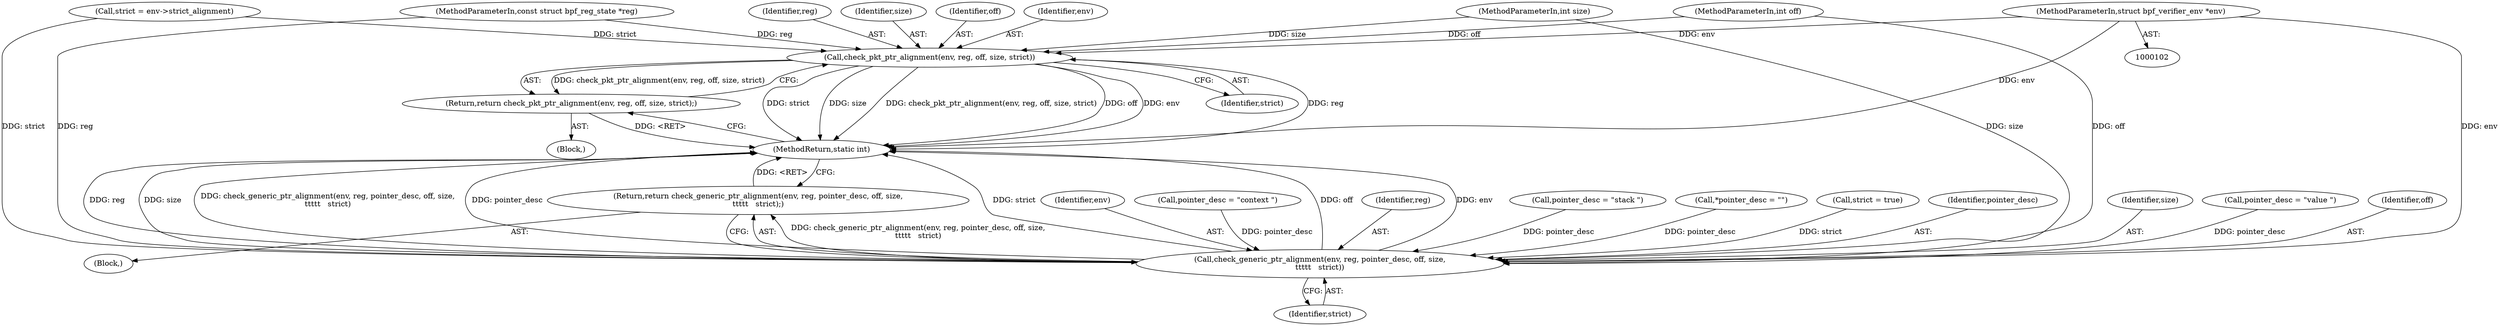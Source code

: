 digraph "0_linux_a5ec6ae161d72f01411169a938fa5f8baea16e8f@pointer" {
"1000103" [label="(MethodParameterIn,struct bpf_verifier_env *env)"];
"1000126" [label="(Call,check_pkt_ptr_alignment(env, reg, off, size, strict))"];
"1000125" [label="(Return,return check_pkt_ptr_alignment(env, reg, off, size, strict);)"];
"1000153" [label="(Call,check_generic_ptr_alignment(env, reg, pointer_desc, off, size,\n\t\t\t\t\t   strict))"];
"1000152" [label="(Return,return check_generic_ptr_alignment(env, reg, pointer_desc, off, size,\n\t\t\t\t\t   strict);)"];
"1000154" [label="(Identifier,env)"];
"1000128" [label="(Identifier,reg)"];
"1000138" [label="(Call,pointer_desc = \"context \")"];
"1000109" [label="(Call,strict = env->strict_alignment)"];
"1000155" [label="(Identifier,reg)"];
"1000122" [label="(Block,)"];
"1000152" [label="(Return,return check_generic_ptr_alignment(env, reg, pointer_desc, off, size,\n\t\t\t\t\t   strict);)"];
"1000159" [label="(Identifier,strict)"];
"1000125" [label="(Return,return check_pkt_ptr_alignment(env, reg, off, size, strict);)"];
"1000131" [label="(Identifier,strict)"];
"1000104" [label="(MethodParameterIn,const struct bpf_reg_state *reg)"];
"1000153" [label="(Call,check_generic_ptr_alignment(env, reg, pointer_desc, off, size,\n\t\t\t\t\t   strict))"];
"1000143" [label="(Call,pointer_desc = \"stack \")"];
"1000107" [label="(Block,)"];
"1000160" [label="(MethodReturn,static int)"];
"1000127" [label="(Identifier,env)"];
"1000115" [label="(Call,*pointer_desc = \"\")"];
"1000146" [label="(Call,strict = true)"];
"1000156" [label="(Identifier,pointer_desc)"];
"1000106" [label="(MethodParameterIn,int size)"];
"1000105" [label="(MethodParameterIn,int off)"];
"1000158" [label="(Identifier,size)"];
"1000133" [label="(Call,pointer_desc = \"value \")"];
"1000103" [label="(MethodParameterIn,struct bpf_verifier_env *env)"];
"1000130" [label="(Identifier,size)"];
"1000126" [label="(Call,check_pkt_ptr_alignment(env, reg, off, size, strict))"];
"1000129" [label="(Identifier,off)"];
"1000157" [label="(Identifier,off)"];
"1000103" -> "1000102"  [label="AST: "];
"1000103" -> "1000160"  [label="DDG: env"];
"1000103" -> "1000126"  [label="DDG: env"];
"1000103" -> "1000153"  [label="DDG: env"];
"1000126" -> "1000125"  [label="AST: "];
"1000126" -> "1000131"  [label="CFG: "];
"1000127" -> "1000126"  [label="AST: "];
"1000128" -> "1000126"  [label="AST: "];
"1000129" -> "1000126"  [label="AST: "];
"1000130" -> "1000126"  [label="AST: "];
"1000131" -> "1000126"  [label="AST: "];
"1000125" -> "1000126"  [label="CFG: "];
"1000126" -> "1000160"  [label="DDG: strict"];
"1000126" -> "1000160"  [label="DDG: size"];
"1000126" -> "1000160"  [label="DDG: check_pkt_ptr_alignment(env, reg, off, size, strict)"];
"1000126" -> "1000160"  [label="DDG: off"];
"1000126" -> "1000160"  [label="DDG: env"];
"1000126" -> "1000160"  [label="DDG: reg"];
"1000126" -> "1000125"  [label="DDG: check_pkt_ptr_alignment(env, reg, off, size, strict)"];
"1000104" -> "1000126"  [label="DDG: reg"];
"1000105" -> "1000126"  [label="DDG: off"];
"1000106" -> "1000126"  [label="DDG: size"];
"1000109" -> "1000126"  [label="DDG: strict"];
"1000125" -> "1000122"  [label="AST: "];
"1000160" -> "1000125"  [label="CFG: "];
"1000125" -> "1000160"  [label="DDG: <RET>"];
"1000153" -> "1000152"  [label="AST: "];
"1000153" -> "1000159"  [label="CFG: "];
"1000154" -> "1000153"  [label="AST: "];
"1000155" -> "1000153"  [label="AST: "];
"1000156" -> "1000153"  [label="AST: "];
"1000157" -> "1000153"  [label="AST: "];
"1000158" -> "1000153"  [label="AST: "];
"1000159" -> "1000153"  [label="AST: "];
"1000152" -> "1000153"  [label="CFG: "];
"1000153" -> "1000160"  [label="DDG: strict"];
"1000153" -> "1000160"  [label="DDG: off"];
"1000153" -> "1000160"  [label="DDG: env"];
"1000153" -> "1000160"  [label="DDG: reg"];
"1000153" -> "1000160"  [label="DDG: size"];
"1000153" -> "1000160"  [label="DDG: check_generic_ptr_alignment(env, reg, pointer_desc, off, size,\n\t\t\t\t\t   strict)"];
"1000153" -> "1000160"  [label="DDG: pointer_desc"];
"1000153" -> "1000152"  [label="DDG: check_generic_ptr_alignment(env, reg, pointer_desc, off, size,\n\t\t\t\t\t   strict)"];
"1000104" -> "1000153"  [label="DDG: reg"];
"1000138" -> "1000153"  [label="DDG: pointer_desc"];
"1000115" -> "1000153"  [label="DDG: pointer_desc"];
"1000143" -> "1000153"  [label="DDG: pointer_desc"];
"1000133" -> "1000153"  [label="DDG: pointer_desc"];
"1000105" -> "1000153"  [label="DDG: off"];
"1000106" -> "1000153"  [label="DDG: size"];
"1000109" -> "1000153"  [label="DDG: strict"];
"1000146" -> "1000153"  [label="DDG: strict"];
"1000152" -> "1000107"  [label="AST: "];
"1000160" -> "1000152"  [label="CFG: "];
"1000152" -> "1000160"  [label="DDG: <RET>"];
}
